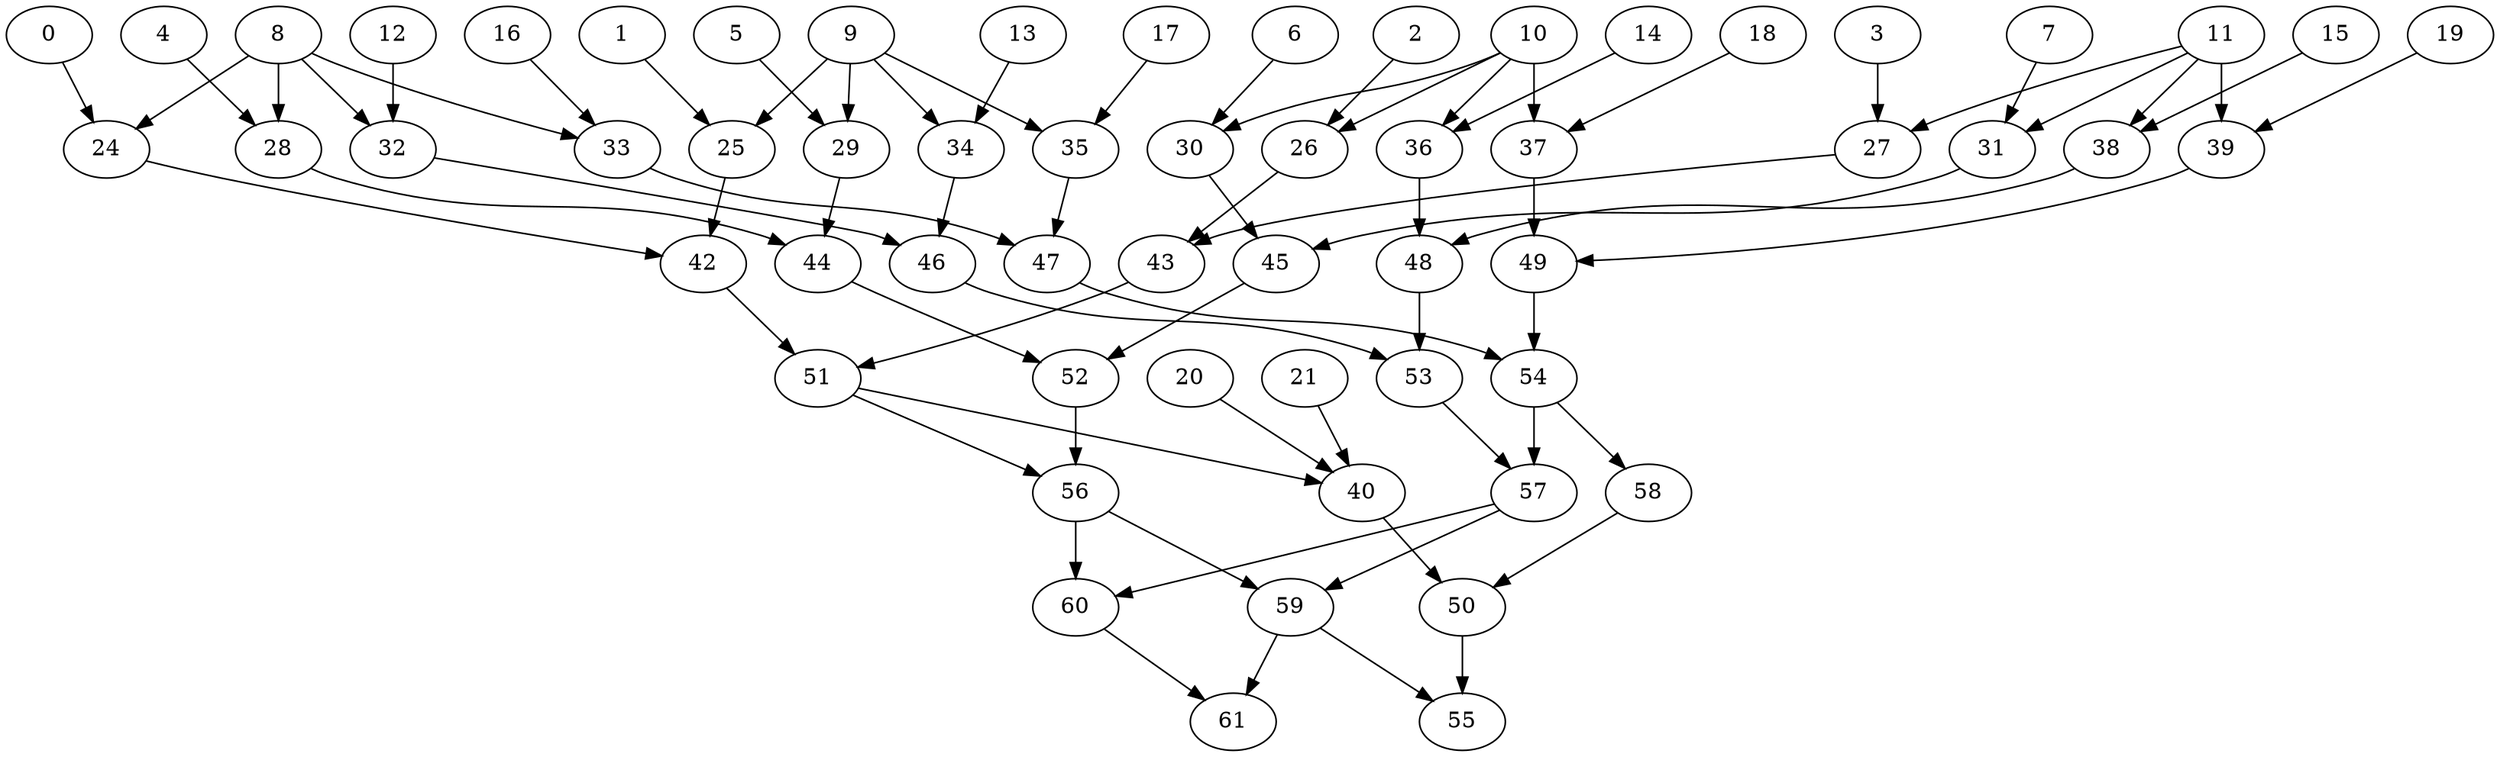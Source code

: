 digraph G {
    0;
    24;
    42;
    1;
    25;
    2;
    26;
    43;
    3;
    27;
    4;
    28;
    44;
    5;
    29;
    6;
    30;
    45;
    7;
    31;
    8;
    32;
    33;
    46;
    47;
    9;
    34;
    35;
    10;
    36;
    37;
    48;
    49;
    11;
    38;
    39;
    12;
    13;
    14;
    15;
    16;
    17;
    18;
    19;
    20;
    40;
    50;
    21;
    51;
    52;
    53;
    54;
    55;
    56;
    57;
    58;
    59;
    60;
    61;
    0 -> 24 [weight=0];
    24 -> 42 [weight=0];
    42 -> 51 [weight=2];
    1 -> 25 [weight=0];
    25 -> 42 [weight=0];
    2 -> 26 [weight=0];
    26 -> 43 [weight=0];
    43 -> 51 [weight=2];
    3 -> 27 [weight=1];
    27 -> 43 [weight=0];
    4 -> 28 [weight=0];
    28 -> 44 [weight=0];
    44 -> 52 [weight=1];
    5 -> 29 [weight=1];
    29 -> 44 [weight=1];
    6 -> 30 [weight=0];
    30 -> 45 [weight=0];
    45 -> 52 [weight=4];
    7 -> 31 [weight=0];
    31 -> 45 [weight=0];
    8 -> 24 [weight=0];
    8 -> 28 [weight=3];
    8 -> 32 [weight=0];
    8 -> 33 [weight=0];
    32 -> 46 [weight=0];
    33 -> 47 [weight=1];
    46 -> 53 [weight=3];
    47 -> 54 [weight=0];
    9 -> 25 [weight=1];
    9 -> 29 [weight=0];
    9 -> 34 [weight=0];
    9 -> 35 [weight=0];
    34 -> 46 [weight=0];
    35 -> 47 [weight=0];
    10 -> 26 [weight=0];
    10 -> 30 [weight=0];
    10 -> 36 [weight=0];
    10 -> 37 [weight=4];
    36 -> 48 [weight=3];
    37 -> 49 [weight=0];
    48 -> 53 [weight=0];
    49 -> 54 [weight=3];
    11 -> 27 [weight=0];
    11 -> 31 [weight=0];
    11 -> 38 [weight=0];
    11 -> 39 [weight=1];
    38 -> 48 [weight=0];
    39 -> 49 [weight=0];
    12 -> 32 [weight=0];
    13 -> 34 [weight=0];
    14 -> 36 [weight=0];
    15 -> 38 [weight=0];
    16 -> 33 [weight=0];
    17 -> 35 [weight=0];
    18 -> 37 [weight=0];
    19 -> 39 [weight=0];
    20 -> 40 [weight=0];
    40 -> 50 [weight=0];
    50 -> 55 [weight=3];
    21 -> 40 [weight=0];
    51 -> 40 [weight=0];
    51 -> 56 [weight=0];
    52 -> 56 [weight=2];
    53 -> 57 [weight=0];
    54 -> 57 [weight=2];
    54 -> 58 [weight=0];
    56 -> 59 [weight=0];
    56 -> 60 [weight=1];
    57 -> 59 [weight=0];
    57 -> 60 [weight=0];
    58 -> 50 [weight=0];
    59 -> 55 [weight=0];
    59 -> 61 [weight=0];
    60 -> 61 [weight=0];
}
